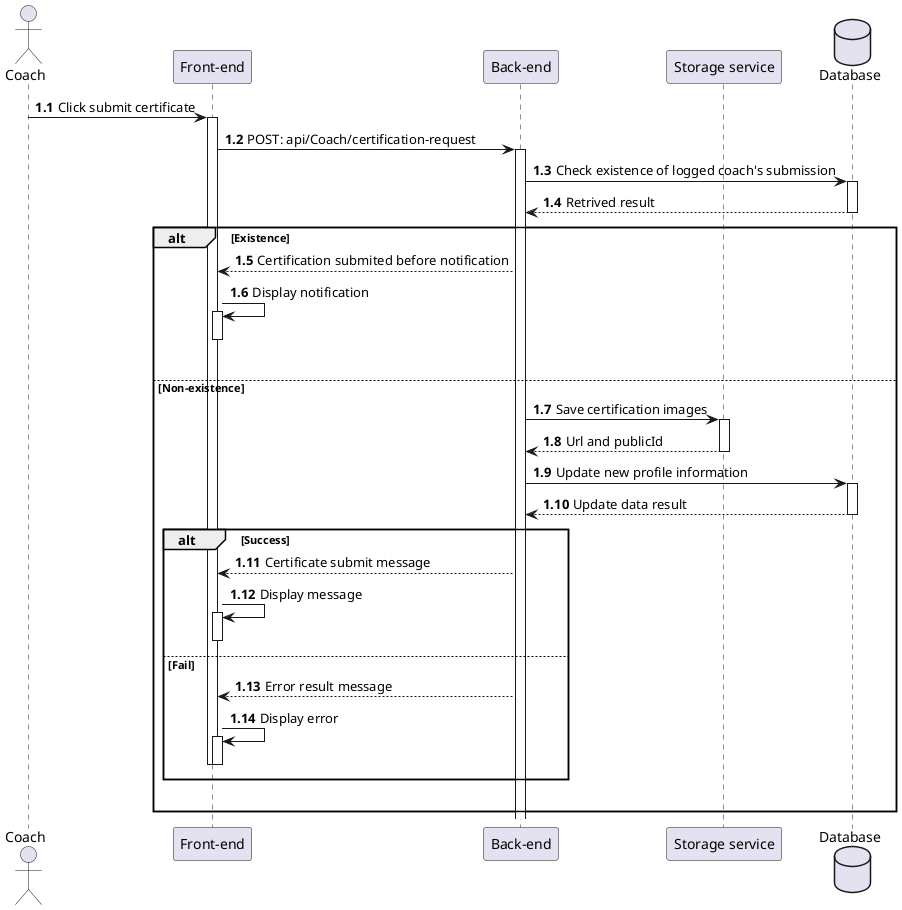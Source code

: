@startuml CertificationSubmit
actor Coach as user
participant "Front-end" as client
participant "Back-end" as server 
participant "Storage service" as imgCloud
database "Database" as db

autonumber 1.1 "<b>0:"

user -> client++ : Click submit certificate
client -> server++ : POST: api/Coach/certification-request
server -> db++ : Check existence of logged coach's submission
db --> server : Retrived result
deactivate db

alt Existence
    server --> client : Certification submited before notification
    client -> client++ : Display notification
    deactivate client 
    |||
else Non-existence

    server -> imgCloud++ : Save certification images
    imgCloud --> server : Url and publicId
    deactivate imgCloud

    server -> db++ : Update new profile information
    db --> server : Update data result
    deactivate db

    alt Success
        server --> client : Certificate submit message
        client -> client++ : Display message
        deactivate client
    else Fail
        server --> client : Error result message
        client -> client++ : Display error
        deactivate client
        deactivate client
    end

    |||
end 
@enduml